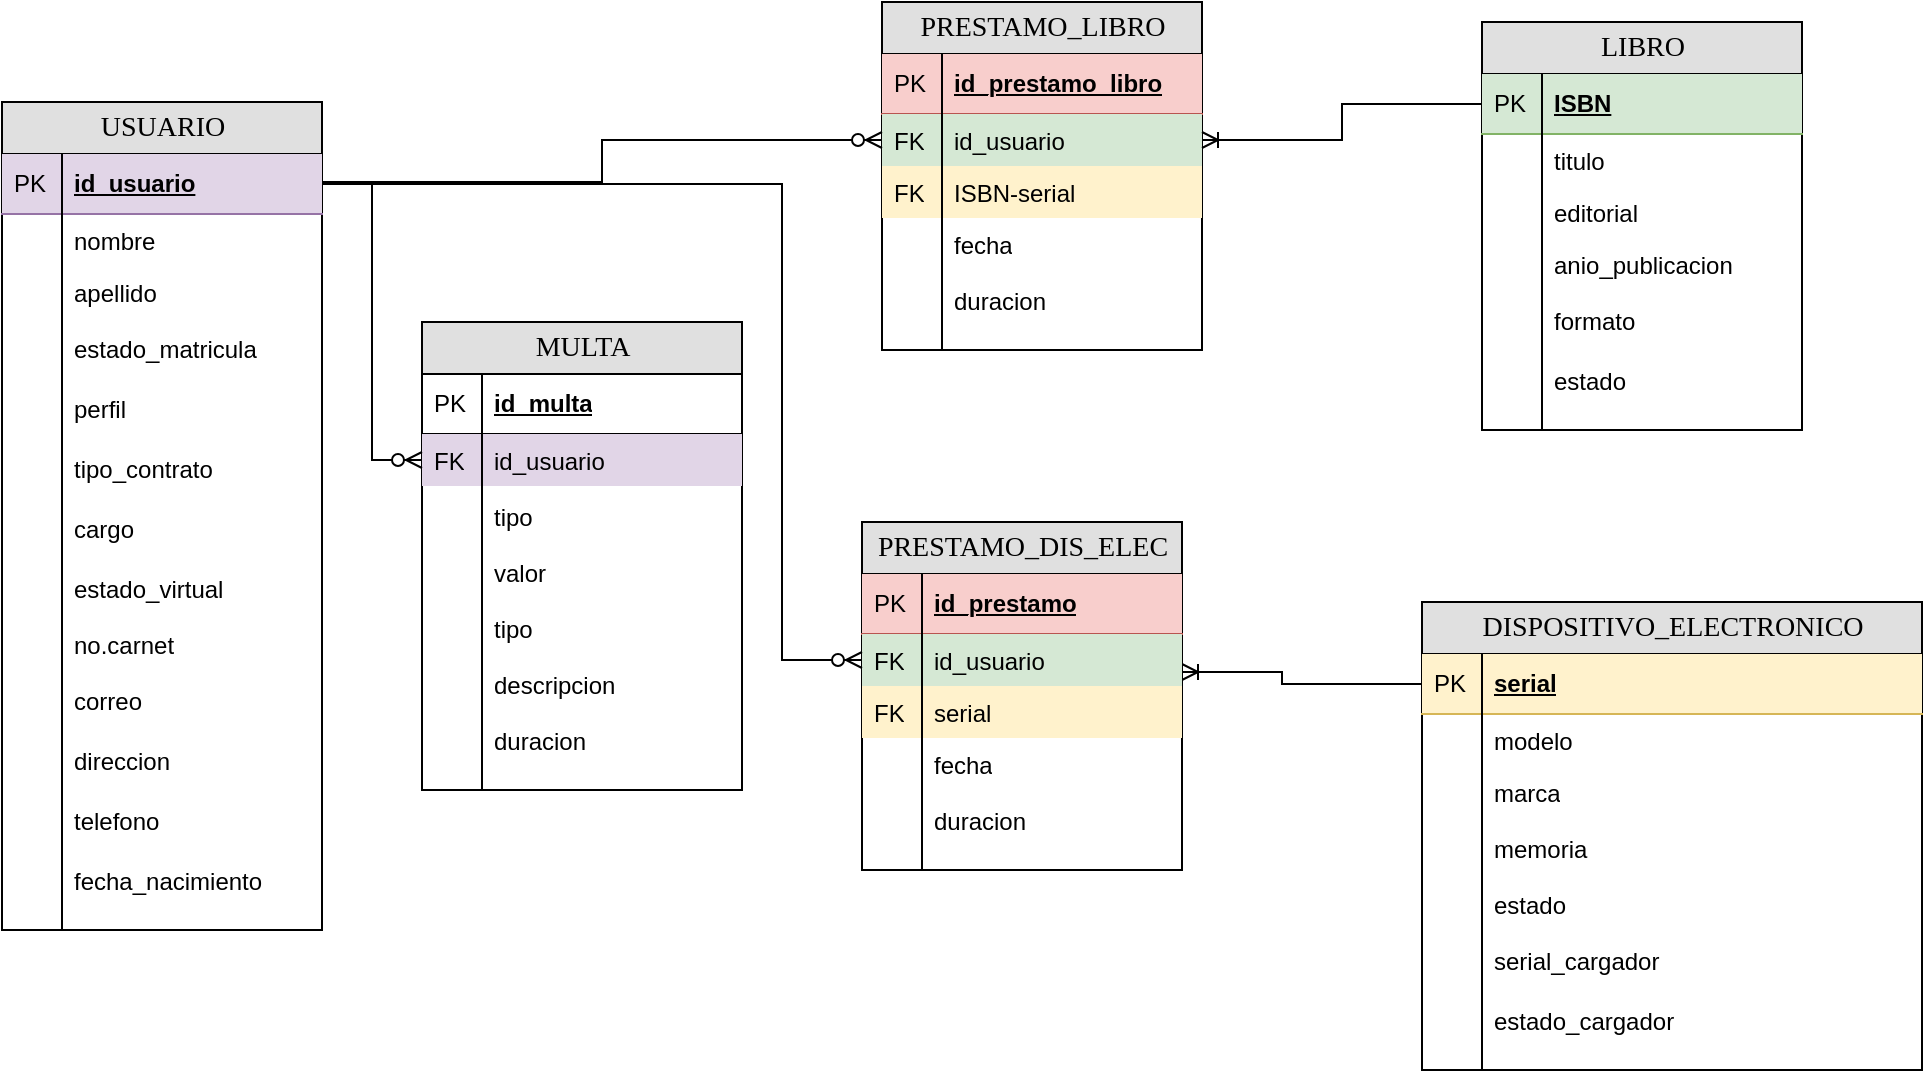 <mxfile version="24.0.0" type="github">
  <diagram name="Page-1" id="e56a1550-8fbb-45ad-956c-1786394a9013">
    <mxGraphModel dx="1120" dy="506" grid="1" gridSize="10" guides="1" tooltips="1" connect="1" arrows="1" fold="1" page="1" pageScale="1" pageWidth="1100" pageHeight="850" background="none" math="0" shadow="0">
      <root>
        <mxCell id="0" />
        <mxCell id="1" parent="0" />
        <mxCell id="2e49270ec7c68f3f-8" value="PRESTAMO_LIBRO" style="swimlane;html=1;fontStyle=0;childLayout=stackLayout;horizontal=1;startSize=26;fillColor=#e0e0e0;horizontalStack=0;resizeParent=1;resizeLast=0;collapsible=1;marginBottom=0;swimlaneFillColor=#ffffff;align=center;rounded=0;shadow=0;comic=0;labelBackgroundColor=none;strokeWidth=1;fontFamily=Verdana;fontSize=14;swimlaneLine=1;" parent="1" vertex="1">
          <mxGeometry x="500" y="80" width="160" height="174" as="geometry" />
        </mxCell>
        <mxCell id="2e49270ec7c68f3f-9" value="id_prestamo_libro" style="shape=partialRectangle;top=0;left=0;right=0;bottom=1;html=1;align=left;verticalAlign=middle;fillColor=#f8cecc;spacingLeft=34;spacingRight=4;whiteSpace=wrap;overflow=hidden;rotatable=0;points=[[0,0.5],[1,0.5]];portConstraint=eastwest;dropTarget=0;fontStyle=5;strokeColor=#b85450;" parent="2e49270ec7c68f3f-8" vertex="1">
          <mxGeometry y="26" width="160" height="30" as="geometry" />
        </mxCell>
        <mxCell id="2e49270ec7c68f3f-10" value="PK" style="shape=partialRectangle;top=0;left=0;bottom=0;html=1;fillColor=none;align=left;verticalAlign=middle;spacingLeft=4;spacingRight=4;whiteSpace=wrap;overflow=hidden;rotatable=0;points=[];portConstraint=eastwest;part=1;" parent="2e49270ec7c68f3f-9" vertex="1" connectable="0">
          <mxGeometry width="30" height="30" as="geometry" />
        </mxCell>
        <mxCell id="2e49270ec7c68f3f-11" value="id_usuario" style="shape=partialRectangle;top=0;left=0;right=0;bottom=0;html=1;align=left;verticalAlign=top;fillColor=#d5e8d4;spacingLeft=34;spacingRight=4;whiteSpace=wrap;overflow=hidden;rotatable=0;points=[[0,0.5],[1,0.5]];portConstraint=eastwest;dropTarget=0;strokeColor=#82b366;" parent="2e49270ec7c68f3f-8" vertex="1">
          <mxGeometry y="56" width="160" height="26" as="geometry" />
        </mxCell>
        <mxCell id="2e49270ec7c68f3f-12" value="FK" style="shape=partialRectangle;top=0;left=0;bottom=0;html=1;fillColor=none;align=left;verticalAlign=top;spacingLeft=4;spacingRight=4;whiteSpace=wrap;overflow=hidden;rotatable=0;points=[];portConstraint=eastwest;part=1;" parent="2e49270ec7c68f3f-11" vertex="1" connectable="0">
          <mxGeometry width="30" height="26" as="geometry" />
        </mxCell>
        <mxCell id="2e49270ec7c68f3f-13" value="ISBN-serial" style="shape=partialRectangle;top=0;left=0;right=0;bottom=0;html=1;align=left;verticalAlign=top;fillColor=#fff2cc;spacingLeft=34;spacingRight=4;whiteSpace=wrap;overflow=hidden;rotatable=0;points=[[0,0.5],[1,0.5]];portConstraint=eastwest;dropTarget=0;strokeColor=#d6b656;" parent="2e49270ec7c68f3f-8" vertex="1">
          <mxGeometry y="82" width="160" height="26" as="geometry" />
        </mxCell>
        <mxCell id="2e49270ec7c68f3f-14" value="FK" style="shape=partialRectangle;top=0;left=0;bottom=0;html=1;fillColor=none;align=left;verticalAlign=top;spacingLeft=4;spacingRight=4;whiteSpace=wrap;overflow=hidden;rotatable=0;points=[];portConstraint=eastwest;part=1;" parent="2e49270ec7c68f3f-13" vertex="1" connectable="0">
          <mxGeometry width="30" height="26" as="geometry" />
        </mxCell>
        <mxCell id="2e49270ec7c68f3f-15" value="fecha" style="shape=partialRectangle;top=0;left=0;right=0;bottom=0;html=1;align=left;verticalAlign=top;fillColor=none;spacingLeft=34;spacingRight=4;whiteSpace=wrap;overflow=hidden;rotatable=0;points=[[0,0.5],[1,0.5]];portConstraint=eastwest;dropTarget=0;" parent="2e49270ec7c68f3f-8" vertex="1">
          <mxGeometry y="108" width="160" height="26" as="geometry" />
        </mxCell>
        <mxCell id="2e49270ec7c68f3f-16" value="" style="shape=partialRectangle;top=0;left=0;bottom=0;html=1;fillColor=none;align=left;verticalAlign=top;spacingLeft=4;spacingRight=4;whiteSpace=wrap;overflow=hidden;rotatable=0;points=[];portConstraint=eastwest;part=1;" parent="2e49270ec7c68f3f-15" vertex="1" connectable="0">
          <mxGeometry width="30" height="26" as="geometry" />
        </mxCell>
        <mxCell id="S5IXAZGsWkNiRTP2qMF3-9" value="duracion" style="shape=partialRectangle;fillColor=none;align=left;verticalAlign=middle;strokeColor=none;spacingLeft=34;rotatable=0;points=[[0,0.5],[1,0.5]];portConstraint=eastwest;dropTarget=0;" parent="2e49270ec7c68f3f-8" vertex="1">
          <mxGeometry y="134" width="160" height="30" as="geometry" />
        </mxCell>
        <mxCell id="S5IXAZGsWkNiRTP2qMF3-10" value="" style="shape=partialRectangle;top=0;left=0;bottom=0;fillColor=none;stokeWidth=1;align=left;verticalAlign=middle;spacingLeft=4;spacingRight=4;overflow=hidden;rotatable=0;points=[];portConstraint=eastwest;part=1;" parent="S5IXAZGsWkNiRTP2qMF3-9" vertex="1" connectable="0">
          <mxGeometry width="30" height="30" as="geometry" />
        </mxCell>
        <mxCell id="2e49270ec7c68f3f-17" value="" style="shape=partialRectangle;top=0;left=0;right=0;bottom=0;html=1;align=left;verticalAlign=top;fillColor=none;spacingLeft=34;spacingRight=4;whiteSpace=wrap;overflow=hidden;rotatable=0;points=[[0,0.5],[1,0.5]];portConstraint=eastwest;dropTarget=0;" parent="2e49270ec7c68f3f-8" vertex="1">
          <mxGeometry y="164" width="160" height="10" as="geometry" />
        </mxCell>
        <mxCell id="2e49270ec7c68f3f-18" value="" style="shape=partialRectangle;top=0;left=0;bottom=0;html=1;fillColor=none;align=left;verticalAlign=top;spacingLeft=4;spacingRight=4;whiteSpace=wrap;overflow=hidden;rotatable=0;points=[];portConstraint=eastwest;part=1;" parent="2e49270ec7c68f3f-17" vertex="1" connectable="0">
          <mxGeometry width="30" height="10" as="geometry" />
        </mxCell>
        <mxCell id="2e49270ec7c68f3f-19" value="LIBRO" style="swimlane;html=1;fontStyle=0;childLayout=stackLayout;horizontal=1;startSize=26;fillColor=#e0e0e0;horizontalStack=0;resizeParent=1;resizeLast=0;collapsible=1;marginBottom=0;swimlaneFillColor=#ffffff;align=center;rounded=0;shadow=0;comic=0;labelBackgroundColor=none;strokeWidth=1;fontFamily=Verdana;fontSize=14" parent="1" vertex="1">
          <mxGeometry x="800" y="90" width="160" height="204" as="geometry" />
        </mxCell>
        <mxCell id="2e49270ec7c68f3f-20" value="ISBN" style="shape=partialRectangle;top=0;left=0;right=0;bottom=1;html=1;align=left;verticalAlign=middle;fillColor=#d5e8d4;spacingLeft=34;spacingRight=4;whiteSpace=wrap;overflow=hidden;rotatable=0;points=[[0,0.5],[1,0.5]];portConstraint=eastwest;dropTarget=0;fontStyle=5;strokeColor=#82b366;" parent="2e49270ec7c68f3f-19" vertex="1">
          <mxGeometry y="26" width="160" height="30" as="geometry" />
        </mxCell>
        <mxCell id="2e49270ec7c68f3f-21" value="PK" style="shape=partialRectangle;top=0;left=0;bottom=0;html=1;fillColor=none;align=left;verticalAlign=middle;spacingLeft=4;spacingRight=4;whiteSpace=wrap;overflow=hidden;rotatable=0;points=[];portConstraint=eastwest;part=1;" parent="2e49270ec7c68f3f-20" vertex="1" connectable="0">
          <mxGeometry width="30" height="30" as="geometry" />
        </mxCell>
        <mxCell id="2e49270ec7c68f3f-22" value="titulo" style="shape=partialRectangle;top=0;left=0;right=0;bottom=0;html=1;align=left;verticalAlign=top;fillColor=none;spacingLeft=34;spacingRight=4;whiteSpace=wrap;overflow=hidden;rotatable=0;points=[[0,0.5],[1,0.5]];portConstraint=eastwest;dropTarget=0;" parent="2e49270ec7c68f3f-19" vertex="1">
          <mxGeometry y="56" width="160" height="26" as="geometry" />
        </mxCell>
        <mxCell id="2e49270ec7c68f3f-23" value="" style="shape=partialRectangle;top=0;left=0;bottom=0;html=1;fillColor=none;align=left;verticalAlign=top;spacingLeft=4;spacingRight=4;whiteSpace=wrap;overflow=hidden;rotatable=0;points=[];portConstraint=eastwest;part=1;" parent="2e49270ec7c68f3f-22" vertex="1" connectable="0">
          <mxGeometry width="30" height="26" as="geometry" />
        </mxCell>
        <mxCell id="2e49270ec7c68f3f-24" value="editorial" style="shape=partialRectangle;top=0;left=0;right=0;bottom=0;html=1;align=left;verticalAlign=top;fillColor=none;spacingLeft=34;spacingRight=4;whiteSpace=wrap;overflow=hidden;rotatable=0;points=[[0,0.5],[1,0.5]];portConstraint=eastwest;dropTarget=0;" parent="2e49270ec7c68f3f-19" vertex="1">
          <mxGeometry y="82" width="160" height="26" as="geometry" />
        </mxCell>
        <mxCell id="2e49270ec7c68f3f-25" value="" style="shape=partialRectangle;top=0;left=0;bottom=0;html=1;fillColor=none;align=left;verticalAlign=top;spacingLeft=4;spacingRight=4;whiteSpace=wrap;overflow=hidden;rotatable=0;points=[];portConstraint=eastwest;part=1;" parent="2e49270ec7c68f3f-24" vertex="1" connectable="0">
          <mxGeometry width="30" height="26" as="geometry" />
        </mxCell>
        <mxCell id="2e49270ec7c68f3f-26" value="anio_publicacion" style="shape=partialRectangle;top=0;left=0;right=0;bottom=0;html=1;align=left;verticalAlign=top;fillColor=none;spacingLeft=34;spacingRight=4;whiteSpace=wrap;overflow=hidden;rotatable=0;points=[[0,0.5],[1,0.5]];portConstraint=eastwest;dropTarget=0;" parent="2e49270ec7c68f3f-19" vertex="1">
          <mxGeometry y="108" width="160" height="26" as="geometry" />
        </mxCell>
        <mxCell id="2e49270ec7c68f3f-27" value="" style="shape=partialRectangle;top=0;left=0;bottom=0;html=1;fillColor=none;align=left;verticalAlign=top;spacingLeft=4;spacingRight=4;whiteSpace=wrap;overflow=hidden;rotatable=0;points=[];portConstraint=eastwest;part=1;" parent="2e49270ec7c68f3f-26" vertex="1" connectable="0">
          <mxGeometry width="30" height="26" as="geometry" />
        </mxCell>
        <mxCell id="EhF6G8fFmPY9ngnIU6pu-59" value="formato" style="shape=partialRectangle;fillColor=none;align=left;verticalAlign=middle;strokeColor=none;spacingLeft=34;rotatable=0;points=[[0,0.5],[1,0.5]];portConstraint=eastwest;dropTarget=0;" parent="2e49270ec7c68f3f-19" vertex="1">
          <mxGeometry y="134" width="160" height="30" as="geometry" />
        </mxCell>
        <mxCell id="EhF6G8fFmPY9ngnIU6pu-60" value="" style="shape=partialRectangle;top=0;left=0;bottom=0;fillColor=none;stokeWidth=1;align=left;verticalAlign=middle;spacingLeft=4;spacingRight=4;overflow=hidden;rotatable=0;points=[];portConstraint=eastwest;part=1;" parent="EhF6G8fFmPY9ngnIU6pu-59" vertex="1" connectable="0">
          <mxGeometry width="30" height="30" as="geometry" />
        </mxCell>
        <mxCell id="EhF6G8fFmPY9ngnIU6pu-61" value="estado" style="shape=partialRectangle;fillColor=none;align=left;verticalAlign=middle;strokeColor=none;spacingLeft=34;rotatable=0;points=[[0,0.5],[1,0.5]];portConstraint=eastwest;dropTarget=0;" parent="2e49270ec7c68f3f-19" vertex="1">
          <mxGeometry y="164" width="160" height="30" as="geometry" />
        </mxCell>
        <mxCell id="EhF6G8fFmPY9ngnIU6pu-62" value="" style="shape=partialRectangle;top=0;left=0;bottom=0;fillColor=none;stokeWidth=1;align=left;verticalAlign=middle;spacingLeft=4;spacingRight=4;overflow=hidden;rotatable=0;points=[];portConstraint=eastwest;part=1;" parent="EhF6G8fFmPY9ngnIU6pu-61" vertex="1" connectable="0">
          <mxGeometry width="30" height="30" as="geometry" />
        </mxCell>
        <mxCell id="2e49270ec7c68f3f-28" value="" style="shape=partialRectangle;top=0;left=0;right=0;bottom=0;html=1;align=left;verticalAlign=top;fillColor=none;spacingLeft=34;spacingRight=4;whiteSpace=wrap;overflow=hidden;rotatable=0;points=[[0,0.5],[1,0.5]];portConstraint=eastwest;dropTarget=0;" parent="2e49270ec7c68f3f-19" vertex="1">
          <mxGeometry y="194" width="160" height="10" as="geometry" />
        </mxCell>
        <mxCell id="2e49270ec7c68f3f-29" value="" style="shape=partialRectangle;top=0;left=0;bottom=0;html=1;fillColor=none;align=left;verticalAlign=top;spacingLeft=4;spacingRight=4;whiteSpace=wrap;overflow=hidden;rotatable=0;points=[];portConstraint=eastwest;part=1;" parent="2e49270ec7c68f3f-28" vertex="1" connectable="0">
          <mxGeometry width="30" height="10" as="geometry" />
        </mxCell>
        <mxCell id="2e49270ec7c68f3f-80" value="USUARIO" style="swimlane;html=1;fontStyle=0;childLayout=stackLayout;horizontal=1;startSize=26;fillColor=#e0e0e0;horizontalStack=0;resizeParent=1;resizeLast=0;collapsible=1;marginBottom=0;swimlaneFillColor=#ffffff;align=center;rounded=0;shadow=0;comic=0;labelBackgroundColor=none;strokeWidth=1;fontFamily=Verdana;fontSize=14" parent="1" vertex="1">
          <mxGeometry x="60" y="130" width="160" height="414" as="geometry" />
        </mxCell>
        <mxCell id="2e49270ec7c68f3f-81" value="id_usuario" style="shape=partialRectangle;top=0;left=0;right=0;bottom=1;html=1;align=left;verticalAlign=middle;fillColor=#e1d5e7;spacingLeft=34;spacingRight=4;whiteSpace=wrap;overflow=hidden;rotatable=0;points=[[0,0.5],[1,0.5]];portConstraint=eastwest;dropTarget=0;fontStyle=5;strokeColor=#9673a6;" parent="2e49270ec7c68f3f-80" vertex="1">
          <mxGeometry y="26" width="160" height="30" as="geometry" />
        </mxCell>
        <mxCell id="2e49270ec7c68f3f-82" value="PK" style="shape=partialRectangle;top=0;left=0;bottom=0;html=1;fillColor=none;align=left;verticalAlign=middle;spacingLeft=4;spacingRight=4;whiteSpace=wrap;overflow=hidden;rotatable=0;points=[];portConstraint=eastwest;part=1;" parent="2e49270ec7c68f3f-81" vertex="1" connectable="0">
          <mxGeometry width="30" height="30" as="geometry" />
        </mxCell>
        <mxCell id="2e49270ec7c68f3f-83" value="nombre" style="shape=partialRectangle;top=0;left=0;right=0;bottom=0;html=1;align=left;verticalAlign=top;fillColor=none;spacingLeft=34;spacingRight=4;whiteSpace=wrap;overflow=hidden;rotatable=0;points=[[0,0.5],[1,0.5]];portConstraint=eastwest;dropTarget=0;" parent="2e49270ec7c68f3f-80" vertex="1">
          <mxGeometry y="56" width="160" height="26" as="geometry" />
        </mxCell>
        <mxCell id="2e49270ec7c68f3f-84" value="" style="shape=partialRectangle;top=0;left=0;bottom=0;html=1;fillColor=none;align=left;verticalAlign=top;spacingLeft=4;spacingRight=4;whiteSpace=wrap;overflow=hidden;rotatable=0;points=[];portConstraint=eastwest;part=1;" parent="2e49270ec7c68f3f-83" vertex="1" connectable="0">
          <mxGeometry width="30" height="26" as="geometry" />
        </mxCell>
        <mxCell id="2e49270ec7c68f3f-85" value="apellido" style="shape=partialRectangle;top=0;left=0;right=0;bottom=0;html=1;align=left;verticalAlign=top;fillColor=none;spacingLeft=34;spacingRight=4;whiteSpace=wrap;overflow=hidden;rotatable=0;points=[[0,0.5],[1,0.5]];portConstraint=eastwest;dropTarget=0;" parent="2e49270ec7c68f3f-80" vertex="1">
          <mxGeometry y="82" width="160" height="26" as="geometry" />
        </mxCell>
        <mxCell id="2e49270ec7c68f3f-86" value="" style="shape=partialRectangle;top=0;left=0;bottom=0;html=1;fillColor=none;align=left;verticalAlign=top;spacingLeft=4;spacingRight=4;whiteSpace=wrap;overflow=hidden;rotatable=0;points=[];portConstraint=eastwest;part=1;" parent="2e49270ec7c68f3f-85" vertex="1" connectable="0">
          <mxGeometry width="30" height="26" as="geometry" />
        </mxCell>
        <mxCell id="EhF6G8fFmPY9ngnIU6pu-1" value="estado_matricula" style="shape=partialRectangle;fillColor=none;align=left;verticalAlign=middle;strokeColor=none;spacingLeft=34;rotatable=0;points=[[0,0.5],[1,0.5]];portConstraint=eastwest;dropTarget=0;" parent="2e49270ec7c68f3f-80" vertex="1">
          <mxGeometry y="108" width="160" height="30" as="geometry" />
        </mxCell>
        <mxCell id="EhF6G8fFmPY9ngnIU6pu-2" value="" style="shape=partialRectangle;top=0;left=0;bottom=0;fillColor=none;stokeWidth=1;align=left;verticalAlign=middle;spacingLeft=4;spacingRight=4;overflow=hidden;rotatable=0;points=[];portConstraint=eastwest;part=1;" parent="EhF6G8fFmPY9ngnIU6pu-1" vertex="1" connectable="0">
          <mxGeometry width="30" height="30" as="geometry" />
        </mxCell>
        <mxCell id="S5IXAZGsWkNiRTP2qMF3-1" value="perfil" style="shape=partialRectangle;fillColor=none;align=left;verticalAlign=middle;strokeColor=none;spacingLeft=34;rotatable=0;points=[[0,0.5],[1,0.5]];portConstraint=eastwest;dropTarget=0;" parent="2e49270ec7c68f3f-80" vertex="1">
          <mxGeometry y="138" width="160" height="30" as="geometry" />
        </mxCell>
        <mxCell id="S5IXAZGsWkNiRTP2qMF3-2" value="" style="shape=partialRectangle;top=0;left=0;bottom=0;fillColor=none;stokeWidth=1;align=left;verticalAlign=middle;spacingLeft=4;spacingRight=4;overflow=hidden;rotatable=0;points=[];portConstraint=eastwest;part=1;" parent="S5IXAZGsWkNiRTP2qMF3-1" vertex="1" connectable="0">
          <mxGeometry width="30" height="30" as="geometry" />
        </mxCell>
        <mxCell id="S5IXAZGsWkNiRTP2qMF3-3" value="tipo_contrato" style="shape=partialRectangle;fillColor=none;align=left;verticalAlign=middle;strokeColor=none;spacingLeft=34;rotatable=0;points=[[0,0.5],[1,0.5]];portConstraint=eastwest;dropTarget=0;" parent="2e49270ec7c68f3f-80" vertex="1">
          <mxGeometry y="168" width="160" height="30" as="geometry" />
        </mxCell>
        <mxCell id="S5IXAZGsWkNiRTP2qMF3-4" value="" style="shape=partialRectangle;top=0;left=0;bottom=0;fillColor=none;stokeWidth=1;align=left;verticalAlign=middle;spacingLeft=4;spacingRight=4;overflow=hidden;rotatable=0;points=[];portConstraint=eastwest;part=1;" parent="S5IXAZGsWkNiRTP2qMF3-3" vertex="1" connectable="0">
          <mxGeometry width="30" height="30" as="geometry" />
        </mxCell>
        <mxCell id="S5IXAZGsWkNiRTP2qMF3-5" value="cargo" style="shape=partialRectangle;fillColor=none;align=left;verticalAlign=middle;strokeColor=none;spacingLeft=34;rotatable=0;points=[[0,0.5],[1,0.5]];portConstraint=eastwest;dropTarget=0;" parent="2e49270ec7c68f3f-80" vertex="1">
          <mxGeometry y="198" width="160" height="30" as="geometry" />
        </mxCell>
        <mxCell id="S5IXAZGsWkNiRTP2qMF3-6" value="" style="shape=partialRectangle;top=0;left=0;bottom=0;fillColor=none;stokeWidth=1;align=left;verticalAlign=middle;spacingLeft=4;spacingRight=4;overflow=hidden;rotatable=0;points=[];portConstraint=eastwest;part=1;" parent="S5IXAZGsWkNiRTP2qMF3-5" vertex="1" connectable="0">
          <mxGeometry width="30" height="30" as="geometry" />
        </mxCell>
        <mxCell id="S5IXAZGsWkNiRTP2qMF3-7" value="estado_virtual" style="shape=partialRectangle;fillColor=none;align=left;verticalAlign=middle;strokeColor=none;spacingLeft=34;rotatable=0;points=[[0,0.5],[1,0.5]];portConstraint=eastwest;dropTarget=0;" parent="2e49270ec7c68f3f-80" vertex="1">
          <mxGeometry y="228" width="160" height="30" as="geometry" />
        </mxCell>
        <mxCell id="S5IXAZGsWkNiRTP2qMF3-8" value="" style="shape=partialRectangle;top=0;left=0;bottom=0;fillColor=none;stokeWidth=1;align=left;verticalAlign=middle;spacingLeft=4;spacingRight=4;overflow=hidden;rotatable=0;points=[];portConstraint=eastwest;part=1;" parent="S5IXAZGsWkNiRTP2qMF3-7" vertex="1" connectable="0">
          <mxGeometry width="30" height="30" as="geometry" />
        </mxCell>
        <mxCell id="2e49270ec7c68f3f-87" value="no.carnet" style="shape=partialRectangle;top=0;left=0;right=0;bottom=0;html=1;align=left;verticalAlign=top;fillColor=none;spacingLeft=34;spacingRight=4;whiteSpace=wrap;overflow=hidden;rotatable=0;points=[[0,0.5],[1,0.5]];portConstraint=eastwest;dropTarget=0;" parent="2e49270ec7c68f3f-80" vertex="1">
          <mxGeometry y="258" width="160" height="26" as="geometry" />
        </mxCell>
        <mxCell id="2e49270ec7c68f3f-88" value="" style="shape=partialRectangle;top=0;left=0;bottom=0;html=1;fillColor=none;align=left;verticalAlign=top;spacingLeft=4;spacingRight=4;whiteSpace=wrap;overflow=hidden;rotatable=0;points=[];portConstraint=eastwest;part=1;" parent="2e49270ec7c68f3f-87" vertex="1" connectable="0">
          <mxGeometry width="30" height="26" as="geometry" />
        </mxCell>
        <mxCell id="EhF6G8fFmPY9ngnIU6pu-3" value="correo" style="shape=partialRectangle;fillColor=none;align=left;verticalAlign=middle;strokeColor=none;spacingLeft=34;rotatable=0;points=[[0,0.5],[1,0.5]];portConstraint=eastwest;dropTarget=0;" parent="2e49270ec7c68f3f-80" vertex="1">
          <mxGeometry y="284" width="160" height="30" as="geometry" />
        </mxCell>
        <mxCell id="EhF6G8fFmPY9ngnIU6pu-4" value="" style="shape=partialRectangle;top=0;left=0;bottom=0;fillColor=none;stokeWidth=1;align=left;verticalAlign=middle;spacingLeft=4;spacingRight=4;overflow=hidden;rotatable=0;points=[];portConstraint=eastwest;part=1;" parent="EhF6G8fFmPY9ngnIU6pu-3" vertex="1" connectable="0">
          <mxGeometry width="30" height="30" as="geometry" />
        </mxCell>
        <mxCell id="EhF6G8fFmPY9ngnIU6pu-5" value="direccion" style="shape=partialRectangle;fillColor=none;align=left;verticalAlign=middle;strokeColor=none;spacingLeft=34;rotatable=0;points=[[0,0.5],[1,0.5]];portConstraint=eastwest;dropTarget=0;" parent="2e49270ec7c68f3f-80" vertex="1">
          <mxGeometry y="314" width="160" height="30" as="geometry" />
        </mxCell>
        <mxCell id="EhF6G8fFmPY9ngnIU6pu-6" value="" style="shape=partialRectangle;top=0;left=0;bottom=0;fillColor=none;stokeWidth=1;align=left;verticalAlign=middle;spacingLeft=4;spacingRight=4;overflow=hidden;rotatable=0;points=[];portConstraint=eastwest;part=1;" parent="EhF6G8fFmPY9ngnIU6pu-5" vertex="1" connectable="0">
          <mxGeometry width="30" height="30" as="geometry" />
        </mxCell>
        <mxCell id="EhF6G8fFmPY9ngnIU6pu-9" value="telefono" style="shape=partialRectangle;fillColor=none;align=left;verticalAlign=middle;strokeColor=none;spacingLeft=34;rotatable=0;points=[[0,0.5],[1,0.5]];portConstraint=eastwest;dropTarget=0;" parent="2e49270ec7c68f3f-80" vertex="1">
          <mxGeometry y="344" width="160" height="30" as="geometry" />
        </mxCell>
        <mxCell id="EhF6G8fFmPY9ngnIU6pu-10" value="" style="shape=partialRectangle;top=0;left=0;bottom=0;fillColor=none;stokeWidth=1;align=left;verticalAlign=middle;spacingLeft=4;spacingRight=4;overflow=hidden;rotatable=0;points=[];portConstraint=eastwest;part=1;" parent="EhF6G8fFmPY9ngnIU6pu-9" vertex="1" connectable="0">
          <mxGeometry width="30" height="30" as="geometry" />
        </mxCell>
        <mxCell id="EhF6G8fFmPY9ngnIU6pu-13" value="fecha_nacimiento" style="shape=partialRectangle;fillColor=none;align=left;verticalAlign=middle;strokeColor=none;spacingLeft=34;rotatable=0;points=[[0,0.5],[1,0.5]];portConstraint=eastwest;dropTarget=0;" parent="2e49270ec7c68f3f-80" vertex="1">
          <mxGeometry y="374" width="160" height="30" as="geometry" />
        </mxCell>
        <mxCell id="EhF6G8fFmPY9ngnIU6pu-14" value="" style="shape=partialRectangle;top=0;left=0;bottom=0;fillColor=none;stokeWidth=1;align=left;verticalAlign=middle;spacingLeft=4;spacingRight=4;overflow=hidden;rotatable=0;points=[];portConstraint=eastwest;part=1;" parent="EhF6G8fFmPY9ngnIU6pu-13" vertex="1" connectable="0">
          <mxGeometry width="30" height="30" as="geometry" />
        </mxCell>
        <mxCell id="2e49270ec7c68f3f-89" value="" style="shape=partialRectangle;top=0;left=0;right=0;bottom=0;html=1;align=left;verticalAlign=top;fillColor=none;spacingLeft=34;spacingRight=4;whiteSpace=wrap;overflow=hidden;rotatable=0;points=[[0,0.5],[1,0.5]];portConstraint=eastwest;dropTarget=0;" parent="2e49270ec7c68f3f-80" vertex="1">
          <mxGeometry y="404" width="160" height="10" as="geometry" />
        </mxCell>
        <mxCell id="2e49270ec7c68f3f-90" value="" style="shape=partialRectangle;top=0;left=0;bottom=0;html=1;fillColor=none;align=left;verticalAlign=top;spacingLeft=4;spacingRight=4;whiteSpace=wrap;overflow=hidden;rotatable=0;points=[];portConstraint=eastwest;part=1;" parent="2e49270ec7c68f3f-89" vertex="1" connectable="0">
          <mxGeometry width="30" height="10" as="geometry" />
        </mxCell>
        <mxCell id="EhF6G8fFmPY9ngnIU6pu-63" value="DISPOSITIVO_ELECTRONICO" style="swimlane;html=1;fontStyle=0;childLayout=stackLayout;horizontal=1;startSize=26;fillColor=#e0e0e0;horizontalStack=0;resizeParent=1;resizeLast=0;collapsible=1;marginBottom=0;swimlaneFillColor=#ffffff;align=center;rounded=0;shadow=0;comic=0;labelBackgroundColor=none;strokeWidth=1;fontFamily=Verdana;fontSize=14" parent="1" vertex="1">
          <mxGeometry x="770" y="380" width="250" height="234" as="geometry" />
        </mxCell>
        <mxCell id="EhF6G8fFmPY9ngnIU6pu-64" value="serial" style="shape=partialRectangle;top=0;left=0;right=0;bottom=1;html=1;align=left;verticalAlign=middle;fillColor=#fff2cc;spacingLeft=34;spacingRight=4;whiteSpace=wrap;overflow=hidden;rotatable=0;points=[[0,0.5],[1,0.5]];portConstraint=eastwest;dropTarget=0;fontStyle=5;strokeColor=#d6b656;" parent="EhF6G8fFmPY9ngnIU6pu-63" vertex="1">
          <mxGeometry y="26" width="250" height="30" as="geometry" />
        </mxCell>
        <mxCell id="EhF6G8fFmPY9ngnIU6pu-65" value="PK" style="shape=partialRectangle;top=0;left=0;bottom=0;html=1;fillColor=none;align=left;verticalAlign=middle;spacingLeft=4;spacingRight=4;whiteSpace=wrap;overflow=hidden;rotatable=0;points=[];portConstraint=eastwest;part=1;" parent="EhF6G8fFmPY9ngnIU6pu-64" vertex="1" connectable="0">
          <mxGeometry width="30" height="30" as="geometry" />
        </mxCell>
        <mxCell id="EhF6G8fFmPY9ngnIU6pu-66" value="modelo" style="shape=partialRectangle;top=0;left=0;right=0;bottom=0;html=1;align=left;verticalAlign=top;fillColor=none;spacingLeft=34;spacingRight=4;whiteSpace=wrap;overflow=hidden;rotatable=0;points=[[0,0.5],[1,0.5]];portConstraint=eastwest;dropTarget=0;" parent="EhF6G8fFmPY9ngnIU6pu-63" vertex="1">
          <mxGeometry y="56" width="250" height="26" as="geometry" />
        </mxCell>
        <mxCell id="EhF6G8fFmPY9ngnIU6pu-67" value="" style="shape=partialRectangle;top=0;left=0;bottom=0;html=1;fillColor=none;align=left;verticalAlign=top;spacingLeft=4;spacingRight=4;whiteSpace=wrap;overflow=hidden;rotatable=0;points=[];portConstraint=eastwest;part=1;" parent="EhF6G8fFmPY9ngnIU6pu-66" vertex="1" connectable="0">
          <mxGeometry width="30" height="26" as="geometry" />
        </mxCell>
        <mxCell id="EhF6G8fFmPY9ngnIU6pu-68" value="marca" style="shape=partialRectangle;top=0;left=0;right=0;bottom=0;html=1;align=left;verticalAlign=top;fillColor=none;spacingLeft=34;spacingRight=4;whiteSpace=wrap;overflow=hidden;rotatable=0;points=[[0,0.5],[1,0.5]];portConstraint=eastwest;dropTarget=0;" parent="EhF6G8fFmPY9ngnIU6pu-63" vertex="1">
          <mxGeometry y="82" width="250" height="26" as="geometry" />
        </mxCell>
        <mxCell id="EhF6G8fFmPY9ngnIU6pu-69" value="" style="shape=partialRectangle;top=0;left=0;bottom=0;html=1;fillColor=none;align=left;verticalAlign=top;spacingLeft=4;spacingRight=4;whiteSpace=wrap;overflow=hidden;rotatable=0;points=[];portConstraint=eastwest;part=1;" parent="EhF6G8fFmPY9ngnIU6pu-68" vertex="1" connectable="0">
          <mxGeometry width="30" height="26" as="geometry" />
        </mxCell>
        <mxCell id="S5IXAZGsWkNiRTP2qMF3-11" value="memoria" style="shape=partialRectangle;fillColor=none;align=left;verticalAlign=middle;strokeColor=none;spacingLeft=34;rotatable=0;points=[[0,0.5],[1,0.5]];portConstraint=eastwest;dropTarget=0;" parent="EhF6G8fFmPY9ngnIU6pu-63" vertex="1">
          <mxGeometry y="108" width="250" height="30" as="geometry" />
        </mxCell>
        <mxCell id="S5IXAZGsWkNiRTP2qMF3-12" value="" style="shape=partialRectangle;top=0;left=0;bottom=0;fillColor=none;stokeWidth=1;align=left;verticalAlign=middle;spacingLeft=4;spacingRight=4;overflow=hidden;rotatable=0;points=[];portConstraint=eastwest;part=1;" parent="S5IXAZGsWkNiRTP2qMF3-11" vertex="1" connectable="0">
          <mxGeometry width="30" height="30" as="geometry" />
        </mxCell>
        <mxCell id="EhF6G8fFmPY9ngnIU6pu-70" value="estado" style="shape=partialRectangle;top=0;left=0;right=0;bottom=0;html=1;align=left;verticalAlign=top;fillColor=none;spacingLeft=34;spacingRight=4;whiteSpace=wrap;overflow=hidden;rotatable=0;points=[[0,0.5],[1,0.5]];portConstraint=eastwest;dropTarget=0;" parent="EhF6G8fFmPY9ngnIU6pu-63" vertex="1">
          <mxGeometry y="138" width="250" height="26" as="geometry" />
        </mxCell>
        <mxCell id="EhF6G8fFmPY9ngnIU6pu-71" value="" style="shape=partialRectangle;top=0;left=0;bottom=0;html=1;fillColor=none;align=left;verticalAlign=top;spacingLeft=4;spacingRight=4;whiteSpace=wrap;overflow=hidden;rotatable=0;points=[];portConstraint=eastwest;part=1;" parent="EhF6G8fFmPY9ngnIU6pu-70" vertex="1" connectable="0">
          <mxGeometry width="30" height="26" as="geometry" />
        </mxCell>
        <mxCell id="EhF6G8fFmPY9ngnIU6pu-72" value="serial_cargador" style="shape=partialRectangle;fillColor=none;align=left;verticalAlign=middle;strokeColor=none;spacingLeft=34;rotatable=0;points=[[0,0.5],[1,0.5]];portConstraint=eastwest;dropTarget=0;" parent="EhF6G8fFmPY9ngnIU6pu-63" vertex="1">
          <mxGeometry y="164" width="250" height="30" as="geometry" />
        </mxCell>
        <mxCell id="EhF6G8fFmPY9ngnIU6pu-73" value="" style="shape=partialRectangle;top=0;left=0;bottom=0;fillColor=none;stokeWidth=1;align=left;verticalAlign=middle;spacingLeft=4;spacingRight=4;overflow=hidden;rotatable=0;points=[];portConstraint=eastwest;part=1;" parent="EhF6G8fFmPY9ngnIU6pu-72" vertex="1" connectable="0">
          <mxGeometry width="30" height="30" as="geometry" />
        </mxCell>
        <mxCell id="EhF6G8fFmPY9ngnIU6pu-74" value="estado_cargador" style="shape=partialRectangle;fillColor=none;align=left;verticalAlign=middle;strokeColor=none;spacingLeft=34;rotatable=0;points=[[0,0.5],[1,0.5]];portConstraint=eastwest;dropTarget=0;" parent="EhF6G8fFmPY9ngnIU6pu-63" vertex="1">
          <mxGeometry y="194" width="250" height="30" as="geometry" />
        </mxCell>
        <mxCell id="EhF6G8fFmPY9ngnIU6pu-75" value="" style="shape=partialRectangle;top=0;left=0;bottom=0;fillColor=none;stokeWidth=1;align=left;verticalAlign=middle;spacingLeft=4;spacingRight=4;overflow=hidden;rotatable=0;points=[];portConstraint=eastwest;part=1;" parent="EhF6G8fFmPY9ngnIU6pu-74" vertex="1" connectable="0">
          <mxGeometry width="30" height="30" as="geometry" />
        </mxCell>
        <mxCell id="EhF6G8fFmPY9ngnIU6pu-76" value="" style="shape=partialRectangle;top=0;left=0;right=0;bottom=0;html=1;align=left;verticalAlign=top;fillColor=none;spacingLeft=34;spacingRight=4;whiteSpace=wrap;overflow=hidden;rotatable=0;points=[[0,0.5],[1,0.5]];portConstraint=eastwest;dropTarget=0;" parent="EhF6G8fFmPY9ngnIU6pu-63" vertex="1">
          <mxGeometry y="224" width="250" height="10" as="geometry" />
        </mxCell>
        <mxCell id="EhF6G8fFmPY9ngnIU6pu-77" value="" style="shape=partialRectangle;top=0;left=0;bottom=0;html=1;fillColor=none;align=left;verticalAlign=top;spacingLeft=4;spacingRight=4;whiteSpace=wrap;overflow=hidden;rotatable=0;points=[];portConstraint=eastwest;part=1;" parent="EhF6G8fFmPY9ngnIU6pu-76" vertex="1" connectable="0">
          <mxGeometry width="30" height="10" as="geometry" />
        </mxCell>
        <mxCell id="EhF6G8fFmPY9ngnIU6pu-78" value="MULTA" style="swimlane;html=1;fontStyle=0;childLayout=stackLayout;horizontal=1;startSize=26;fillColor=#e0e0e0;horizontalStack=0;resizeParent=1;resizeLast=0;collapsible=1;marginBottom=0;swimlaneFillColor=#ffffff;align=center;rounded=0;shadow=0;comic=0;labelBackgroundColor=none;strokeWidth=1;fontFamily=Verdana;fontSize=14" parent="1" vertex="1">
          <mxGeometry x="270" y="240" width="160" height="234" as="geometry" />
        </mxCell>
        <mxCell id="EhF6G8fFmPY9ngnIU6pu-79" value="id_multa" style="shape=partialRectangle;top=0;left=0;right=0;bottom=1;html=1;align=left;verticalAlign=middle;fillColor=none;spacingLeft=34;spacingRight=4;whiteSpace=wrap;overflow=hidden;rotatable=0;points=[[0,0.5],[1,0.5]];portConstraint=eastwest;dropTarget=0;fontStyle=5;" parent="EhF6G8fFmPY9ngnIU6pu-78" vertex="1">
          <mxGeometry y="26" width="160" height="30" as="geometry" />
        </mxCell>
        <mxCell id="EhF6G8fFmPY9ngnIU6pu-80" value="PK" style="shape=partialRectangle;top=0;left=0;bottom=0;html=1;fillColor=none;align=left;verticalAlign=middle;spacingLeft=4;spacingRight=4;whiteSpace=wrap;overflow=hidden;rotatable=0;points=[];portConstraint=eastwest;part=1;" parent="EhF6G8fFmPY9ngnIU6pu-79" vertex="1" connectable="0">
          <mxGeometry width="30" height="30" as="geometry" />
        </mxCell>
        <mxCell id="EhF6G8fFmPY9ngnIU6pu-81" value="id_usuario" style="shape=partialRectangle;top=0;left=0;right=0;bottom=0;html=1;align=left;verticalAlign=top;fillColor=#e1d5e7;spacingLeft=34;spacingRight=4;whiteSpace=wrap;overflow=hidden;rotatable=0;points=[[0,0.5],[1,0.5]];portConstraint=eastwest;dropTarget=0;strokeColor=#9673a6;" parent="EhF6G8fFmPY9ngnIU6pu-78" vertex="1">
          <mxGeometry y="56" width="160" height="26" as="geometry" />
        </mxCell>
        <mxCell id="EhF6G8fFmPY9ngnIU6pu-82" value="FK" style="shape=partialRectangle;top=0;left=0;bottom=0;html=1;fillColor=none;align=left;verticalAlign=top;spacingLeft=4;spacingRight=4;whiteSpace=wrap;overflow=hidden;rotatable=0;points=[];portConstraint=eastwest;part=1;" parent="EhF6G8fFmPY9ngnIU6pu-81" vertex="1" connectable="0">
          <mxGeometry width="30" height="26" as="geometry" />
        </mxCell>
        <mxCell id="LOK7kAxonUd9IQ_S-5tp-16" value="tipo" style="shape=partialRectangle;fillColor=none;align=left;verticalAlign=middle;strokeColor=none;spacingLeft=34;rotatable=0;points=[[0,0.5],[1,0.5]];portConstraint=eastwest;dropTarget=0;" vertex="1" parent="EhF6G8fFmPY9ngnIU6pu-78">
          <mxGeometry y="82" width="160" height="30" as="geometry" />
        </mxCell>
        <mxCell id="LOK7kAxonUd9IQ_S-5tp-17" value="" style="shape=partialRectangle;top=0;left=0;bottom=0;fillColor=none;stokeWidth=1;align=left;verticalAlign=middle;spacingLeft=4;spacingRight=4;overflow=hidden;rotatable=0;points=[];portConstraint=eastwest;part=1;" vertex="1" connectable="0" parent="LOK7kAxonUd9IQ_S-5tp-16">
          <mxGeometry width="30" height="30" as="geometry" />
        </mxCell>
        <mxCell id="EhF6G8fFmPY9ngnIU6pu-83" value="valor" style="shape=partialRectangle;top=0;left=0;right=0;bottom=0;html=1;align=left;verticalAlign=top;fillColor=none;spacingLeft=34;spacingRight=4;whiteSpace=wrap;overflow=hidden;rotatable=0;points=[[0,0.5],[1,0.5]];portConstraint=eastwest;dropTarget=0;" parent="EhF6G8fFmPY9ngnIU6pu-78" vertex="1">
          <mxGeometry y="112" width="160" height="26" as="geometry" />
        </mxCell>
        <mxCell id="EhF6G8fFmPY9ngnIU6pu-84" value="" style="shape=partialRectangle;top=0;left=0;bottom=0;html=1;fillColor=none;align=left;verticalAlign=top;spacingLeft=4;spacingRight=4;whiteSpace=wrap;overflow=hidden;rotatable=0;points=[];portConstraint=eastwest;part=1;" parent="EhF6G8fFmPY9ngnIU6pu-83" vertex="1" connectable="0">
          <mxGeometry width="30" height="26" as="geometry" />
        </mxCell>
        <mxCell id="EhF6G8fFmPY9ngnIU6pu-93" value="tipo" style="shape=partialRectangle;fillColor=none;align=left;verticalAlign=middle;strokeColor=none;spacingLeft=34;rotatable=0;points=[[0,0.5],[1,0.5]];portConstraint=eastwest;dropTarget=0;" parent="EhF6G8fFmPY9ngnIU6pu-78" vertex="1">
          <mxGeometry y="138" width="160" height="30" as="geometry" />
        </mxCell>
        <mxCell id="EhF6G8fFmPY9ngnIU6pu-94" value="" style="shape=partialRectangle;top=0;left=0;bottom=0;fillColor=none;stokeWidth=1;align=left;verticalAlign=middle;spacingLeft=4;spacingRight=4;overflow=hidden;rotatable=0;points=[];portConstraint=eastwest;part=1;" parent="EhF6G8fFmPY9ngnIU6pu-93" vertex="1" connectable="0">
          <mxGeometry width="30" height="30" as="geometry" />
        </mxCell>
        <mxCell id="EhF6G8fFmPY9ngnIU6pu-85" value="descripcion" style="shape=partialRectangle;top=0;left=0;right=0;bottom=0;html=1;align=left;verticalAlign=top;fillColor=none;spacingLeft=34;spacingRight=4;whiteSpace=wrap;overflow=hidden;rotatable=0;points=[[0,0.5],[1,0.5]];portConstraint=eastwest;dropTarget=0;" parent="EhF6G8fFmPY9ngnIU6pu-78" vertex="1">
          <mxGeometry y="168" width="160" height="26" as="geometry" />
        </mxCell>
        <mxCell id="EhF6G8fFmPY9ngnIU6pu-86" value="" style="shape=partialRectangle;top=0;left=0;bottom=0;html=1;fillColor=none;align=left;verticalAlign=top;spacingLeft=4;spacingRight=4;whiteSpace=wrap;overflow=hidden;rotatable=0;points=[];portConstraint=eastwest;part=1;" parent="EhF6G8fFmPY9ngnIU6pu-85" vertex="1" connectable="0">
          <mxGeometry width="30" height="26" as="geometry" />
        </mxCell>
        <mxCell id="EhF6G8fFmPY9ngnIU6pu-87" value="duracion" style="shape=partialRectangle;fillColor=none;align=left;verticalAlign=middle;strokeColor=none;spacingLeft=34;rotatable=0;points=[[0,0.5],[1,0.5]];portConstraint=eastwest;dropTarget=0;" parent="EhF6G8fFmPY9ngnIU6pu-78" vertex="1">
          <mxGeometry y="194" width="160" height="30" as="geometry" />
        </mxCell>
        <mxCell id="EhF6G8fFmPY9ngnIU6pu-88" value="" style="shape=partialRectangle;top=0;left=0;bottom=0;fillColor=none;stokeWidth=1;align=left;verticalAlign=middle;spacingLeft=4;spacingRight=4;overflow=hidden;rotatable=0;points=[];portConstraint=eastwest;part=1;" parent="EhF6G8fFmPY9ngnIU6pu-87" vertex="1" connectable="0">
          <mxGeometry width="30" height="30" as="geometry" />
        </mxCell>
        <mxCell id="EhF6G8fFmPY9ngnIU6pu-91" value="" style="shape=partialRectangle;top=0;left=0;right=0;bottom=0;html=1;align=left;verticalAlign=top;fillColor=none;spacingLeft=34;spacingRight=4;whiteSpace=wrap;overflow=hidden;rotatable=0;points=[[0,0.5],[1,0.5]];portConstraint=eastwest;dropTarget=0;" parent="EhF6G8fFmPY9ngnIU6pu-78" vertex="1">
          <mxGeometry y="224" width="160" height="10" as="geometry" />
        </mxCell>
        <mxCell id="EhF6G8fFmPY9ngnIU6pu-92" value="" style="shape=partialRectangle;top=0;left=0;bottom=0;html=1;fillColor=none;align=left;verticalAlign=top;spacingLeft=4;spacingRight=4;whiteSpace=wrap;overflow=hidden;rotatable=0;points=[];portConstraint=eastwest;part=1;" parent="EhF6G8fFmPY9ngnIU6pu-91" vertex="1" connectable="0">
          <mxGeometry width="30" height="10" as="geometry" />
        </mxCell>
        <mxCell id="S5IXAZGsWkNiRTP2qMF3-22" value="" style="edgeStyle=elbowEdgeStyle;fontSize=12;html=1;endArrow=ERzeroToMany;endFill=1;rounded=0;entryX=0;entryY=0.5;entryDx=0;entryDy=0;" parent="1" target="2e49270ec7c68f3f-11" edge="1">
          <mxGeometry width="100" height="100" relative="1" as="geometry">
            <mxPoint x="220" y="170" as="sourcePoint" />
            <mxPoint x="310" y="70" as="targetPoint" />
          </mxGeometry>
        </mxCell>
        <mxCell id="S5IXAZGsWkNiRTP2qMF3-24" value="" style="edgeStyle=orthogonalEdgeStyle;fontSize=12;html=1;endArrow=ERoneToMany;rounded=0;exitX=0;exitY=0.5;exitDx=0;exitDy=0;entryX=1;entryY=0.5;entryDx=0;entryDy=0;" parent="1" source="2e49270ec7c68f3f-20" target="2e49270ec7c68f3f-11" edge="1">
          <mxGeometry width="100" height="100" relative="1" as="geometry">
            <mxPoint x="600" y="210" as="sourcePoint" />
            <mxPoint x="700" y="110" as="targetPoint" />
          </mxGeometry>
        </mxCell>
        <mxCell id="S5IXAZGsWkNiRTP2qMF3-26" value="" style="edgeStyle=elbowEdgeStyle;fontSize=12;html=1;endArrow=ERoneToMany;rounded=0;exitX=0;exitY=0.5;exitDx=0;exitDy=0;entryX=1;entryY=0.731;entryDx=0;entryDy=0;entryPerimeter=0;" parent="1" source="EhF6G8fFmPY9ngnIU6pu-64" target="LOK7kAxonUd9IQ_S-5tp-4" edge="1">
          <mxGeometry width="100" height="100" relative="1" as="geometry">
            <mxPoint x="580" y="360" as="sourcePoint" />
            <mxPoint x="540" y="210" as="targetPoint" />
            <Array as="points">
              <mxPoint x="700" y="400" />
            </Array>
          </mxGeometry>
        </mxCell>
        <mxCell id="S5IXAZGsWkNiRTP2qMF3-27" value="" style="edgeStyle=elbowEdgeStyle;fontSize=12;html=1;endArrow=ERzeroToMany;endFill=1;rounded=0;entryX=0;entryY=0.5;entryDx=0;entryDy=0;" parent="1" source="2e49270ec7c68f3f-81" target="EhF6G8fFmPY9ngnIU6pu-81" edge="1">
          <mxGeometry width="100" height="100" relative="1" as="geometry">
            <mxPoint x="320" y="500" as="sourcePoint" />
            <mxPoint x="420" y="400" as="targetPoint" />
          </mxGeometry>
        </mxCell>
        <mxCell id="LOK7kAxonUd9IQ_S-5tp-1" value="PRESTAMO_DIS_ELEC" style="swimlane;html=1;fontStyle=0;childLayout=stackLayout;horizontal=1;startSize=26;fillColor=#e0e0e0;horizontalStack=0;resizeParent=1;resizeLast=0;collapsible=1;marginBottom=0;swimlaneFillColor=#ffffff;align=center;rounded=0;shadow=0;comic=0;labelBackgroundColor=none;strokeWidth=1;fontFamily=Verdana;fontSize=14;swimlaneLine=1;" vertex="1" parent="1">
          <mxGeometry x="490" y="340" width="160" height="174" as="geometry" />
        </mxCell>
        <mxCell id="LOK7kAxonUd9IQ_S-5tp-2" value="id_prestamo" style="shape=partialRectangle;top=0;left=0;right=0;bottom=1;html=1;align=left;verticalAlign=middle;fillColor=#f8cecc;spacingLeft=34;spacingRight=4;whiteSpace=wrap;overflow=hidden;rotatable=0;points=[[0,0.5],[1,0.5]];portConstraint=eastwest;dropTarget=0;fontStyle=5;strokeColor=#b85450;" vertex="1" parent="LOK7kAxonUd9IQ_S-5tp-1">
          <mxGeometry y="26" width="160" height="30" as="geometry" />
        </mxCell>
        <mxCell id="LOK7kAxonUd9IQ_S-5tp-3" value="PK" style="shape=partialRectangle;top=0;left=0;bottom=0;html=1;fillColor=none;align=left;verticalAlign=middle;spacingLeft=4;spacingRight=4;whiteSpace=wrap;overflow=hidden;rotatable=0;points=[];portConstraint=eastwest;part=1;" vertex="1" connectable="0" parent="LOK7kAxonUd9IQ_S-5tp-2">
          <mxGeometry width="30" height="30" as="geometry" />
        </mxCell>
        <mxCell id="LOK7kAxonUd9IQ_S-5tp-4" value="id_usuario" style="shape=partialRectangle;top=0;left=0;right=0;bottom=0;html=1;align=left;verticalAlign=top;fillColor=#d5e8d4;spacingLeft=34;spacingRight=4;whiteSpace=wrap;overflow=hidden;rotatable=0;points=[[0,0.5],[1,0.5]];portConstraint=eastwest;dropTarget=0;strokeColor=#82b366;" vertex="1" parent="LOK7kAxonUd9IQ_S-5tp-1">
          <mxGeometry y="56" width="160" height="26" as="geometry" />
        </mxCell>
        <mxCell id="LOK7kAxonUd9IQ_S-5tp-5" value="FK" style="shape=partialRectangle;top=0;left=0;bottom=0;html=1;fillColor=none;align=left;verticalAlign=top;spacingLeft=4;spacingRight=4;whiteSpace=wrap;overflow=hidden;rotatable=0;points=[];portConstraint=eastwest;part=1;" vertex="1" connectable="0" parent="LOK7kAxonUd9IQ_S-5tp-4">
          <mxGeometry width="30" height="26" as="geometry" />
        </mxCell>
        <mxCell id="LOK7kAxonUd9IQ_S-5tp-6" value="serial" style="shape=partialRectangle;top=0;left=0;right=0;bottom=0;html=1;align=left;verticalAlign=top;fillColor=#fff2cc;spacingLeft=34;spacingRight=4;whiteSpace=wrap;overflow=hidden;rotatable=0;points=[[0,0.5],[1,0.5]];portConstraint=eastwest;dropTarget=0;strokeColor=#d6b656;" vertex="1" parent="LOK7kAxonUd9IQ_S-5tp-1">
          <mxGeometry y="82" width="160" height="26" as="geometry" />
        </mxCell>
        <mxCell id="LOK7kAxonUd9IQ_S-5tp-7" value="FK" style="shape=partialRectangle;top=0;left=0;bottom=0;html=1;fillColor=none;align=left;verticalAlign=top;spacingLeft=4;spacingRight=4;whiteSpace=wrap;overflow=hidden;rotatable=0;points=[];portConstraint=eastwest;part=1;" vertex="1" connectable="0" parent="LOK7kAxonUd9IQ_S-5tp-6">
          <mxGeometry width="30" height="26" as="geometry" />
        </mxCell>
        <mxCell id="LOK7kAxonUd9IQ_S-5tp-8" value="fecha" style="shape=partialRectangle;top=0;left=0;right=0;bottom=0;html=1;align=left;verticalAlign=top;fillColor=none;spacingLeft=34;spacingRight=4;whiteSpace=wrap;overflow=hidden;rotatable=0;points=[[0,0.5],[1,0.5]];portConstraint=eastwest;dropTarget=0;" vertex="1" parent="LOK7kAxonUd9IQ_S-5tp-1">
          <mxGeometry y="108" width="160" height="26" as="geometry" />
        </mxCell>
        <mxCell id="LOK7kAxonUd9IQ_S-5tp-9" value="" style="shape=partialRectangle;top=0;left=0;bottom=0;html=1;fillColor=none;align=left;verticalAlign=top;spacingLeft=4;spacingRight=4;whiteSpace=wrap;overflow=hidden;rotatable=0;points=[];portConstraint=eastwest;part=1;" vertex="1" connectable="0" parent="LOK7kAxonUd9IQ_S-5tp-8">
          <mxGeometry width="30" height="26" as="geometry" />
        </mxCell>
        <mxCell id="LOK7kAxonUd9IQ_S-5tp-10" value="duracion" style="shape=partialRectangle;fillColor=none;align=left;verticalAlign=middle;strokeColor=none;spacingLeft=34;rotatable=0;points=[[0,0.5],[1,0.5]];portConstraint=eastwest;dropTarget=0;" vertex="1" parent="LOK7kAxonUd9IQ_S-5tp-1">
          <mxGeometry y="134" width="160" height="30" as="geometry" />
        </mxCell>
        <mxCell id="LOK7kAxonUd9IQ_S-5tp-11" value="" style="shape=partialRectangle;top=0;left=0;bottom=0;fillColor=none;stokeWidth=1;align=left;verticalAlign=middle;spacingLeft=4;spacingRight=4;overflow=hidden;rotatable=0;points=[];portConstraint=eastwest;part=1;" vertex="1" connectable="0" parent="LOK7kAxonUd9IQ_S-5tp-10">
          <mxGeometry width="30" height="30" as="geometry" />
        </mxCell>
        <mxCell id="LOK7kAxonUd9IQ_S-5tp-12" value="" style="shape=partialRectangle;top=0;left=0;right=0;bottom=0;html=1;align=left;verticalAlign=top;fillColor=none;spacingLeft=34;spacingRight=4;whiteSpace=wrap;overflow=hidden;rotatable=0;points=[[0,0.5],[1,0.5]];portConstraint=eastwest;dropTarget=0;" vertex="1" parent="LOK7kAxonUd9IQ_S-5tp-1">
          <mxGeometry y="164" width="160" height="10" as="geometry" />
        </mxCell>
        <mxCell id="LOK7kAxonUd9IQ_S-5tp-13" value="" style="shape=partialRectangle;top=0;left=0;bottom=0;html=1;fillColor=none;align=left;verticalAlign=top;spacingLeft=4;spacingRight=4;whiteSpace=wrap;overflow=hidden;rotatable=0;points=[];portConstraint=eastwest;part=1;" vertex="1" connectable="0" parent="LOK7kAxonUd9IQ_S-5tp-12">
          <mxGeometry width="30" height="10" as="geometry" />
        </mxCell>
        <mxCell id="LOK7kAxonUd9IQ_S-5tp-14" value="" style="edgeStyle=elbowEdgeStyle;fontSize=12;html=1;endArrow=ERzeroToMany;endFill=1;rounded=0;entryX=0;entryY=0.5;entryDx=0;entryDy=0;" edge="1" parent="1" source="2e49270ec7c68f3f-81" target="LOK7kAxonUd9IQ_S-5tp-4">
          <mxGeometry width="100" height="100" relative="1" as="geometry">
            <mxPoint x="230" y="180" as="sourcePoint" />
            <mxPoint x="510" y="184" as="targetPoint" />
            <Array as="points">
              <mxPoint x="450" y="300" />
            </Array>
          </mxGeometry>
        </mxCell>
      </root>
    </mxGraphModel>
  </diagram>
</mxfile>
